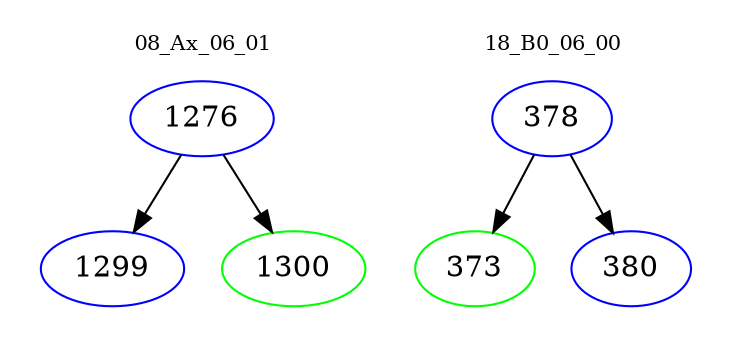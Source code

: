 digraph{
subgraph cluster_0 {
color = white
label = "08_Ax_06_01";
fontsize=10;
T0_1276 [label="1276", color="blue"]
T0_1276 -> T0_1299 [color="black"]
T0_1299 [label="1299", color="blue"]
T0_1276 -> T0_1300 [color="black"]
T0_1300 [label="1300", color="green"]
}
subgraph cluster_1 {
color = white
label = "18_B0_06_00";
fontsize=10;
T1_378 [label="378", color="blue"]
T1_378 -> T1_373 [color="black"]
T1_373 [label="373", color="green"]
T1_378 -> T1_380 [color="black"]
T1_380 [label="380", color="blue"]
}
}
